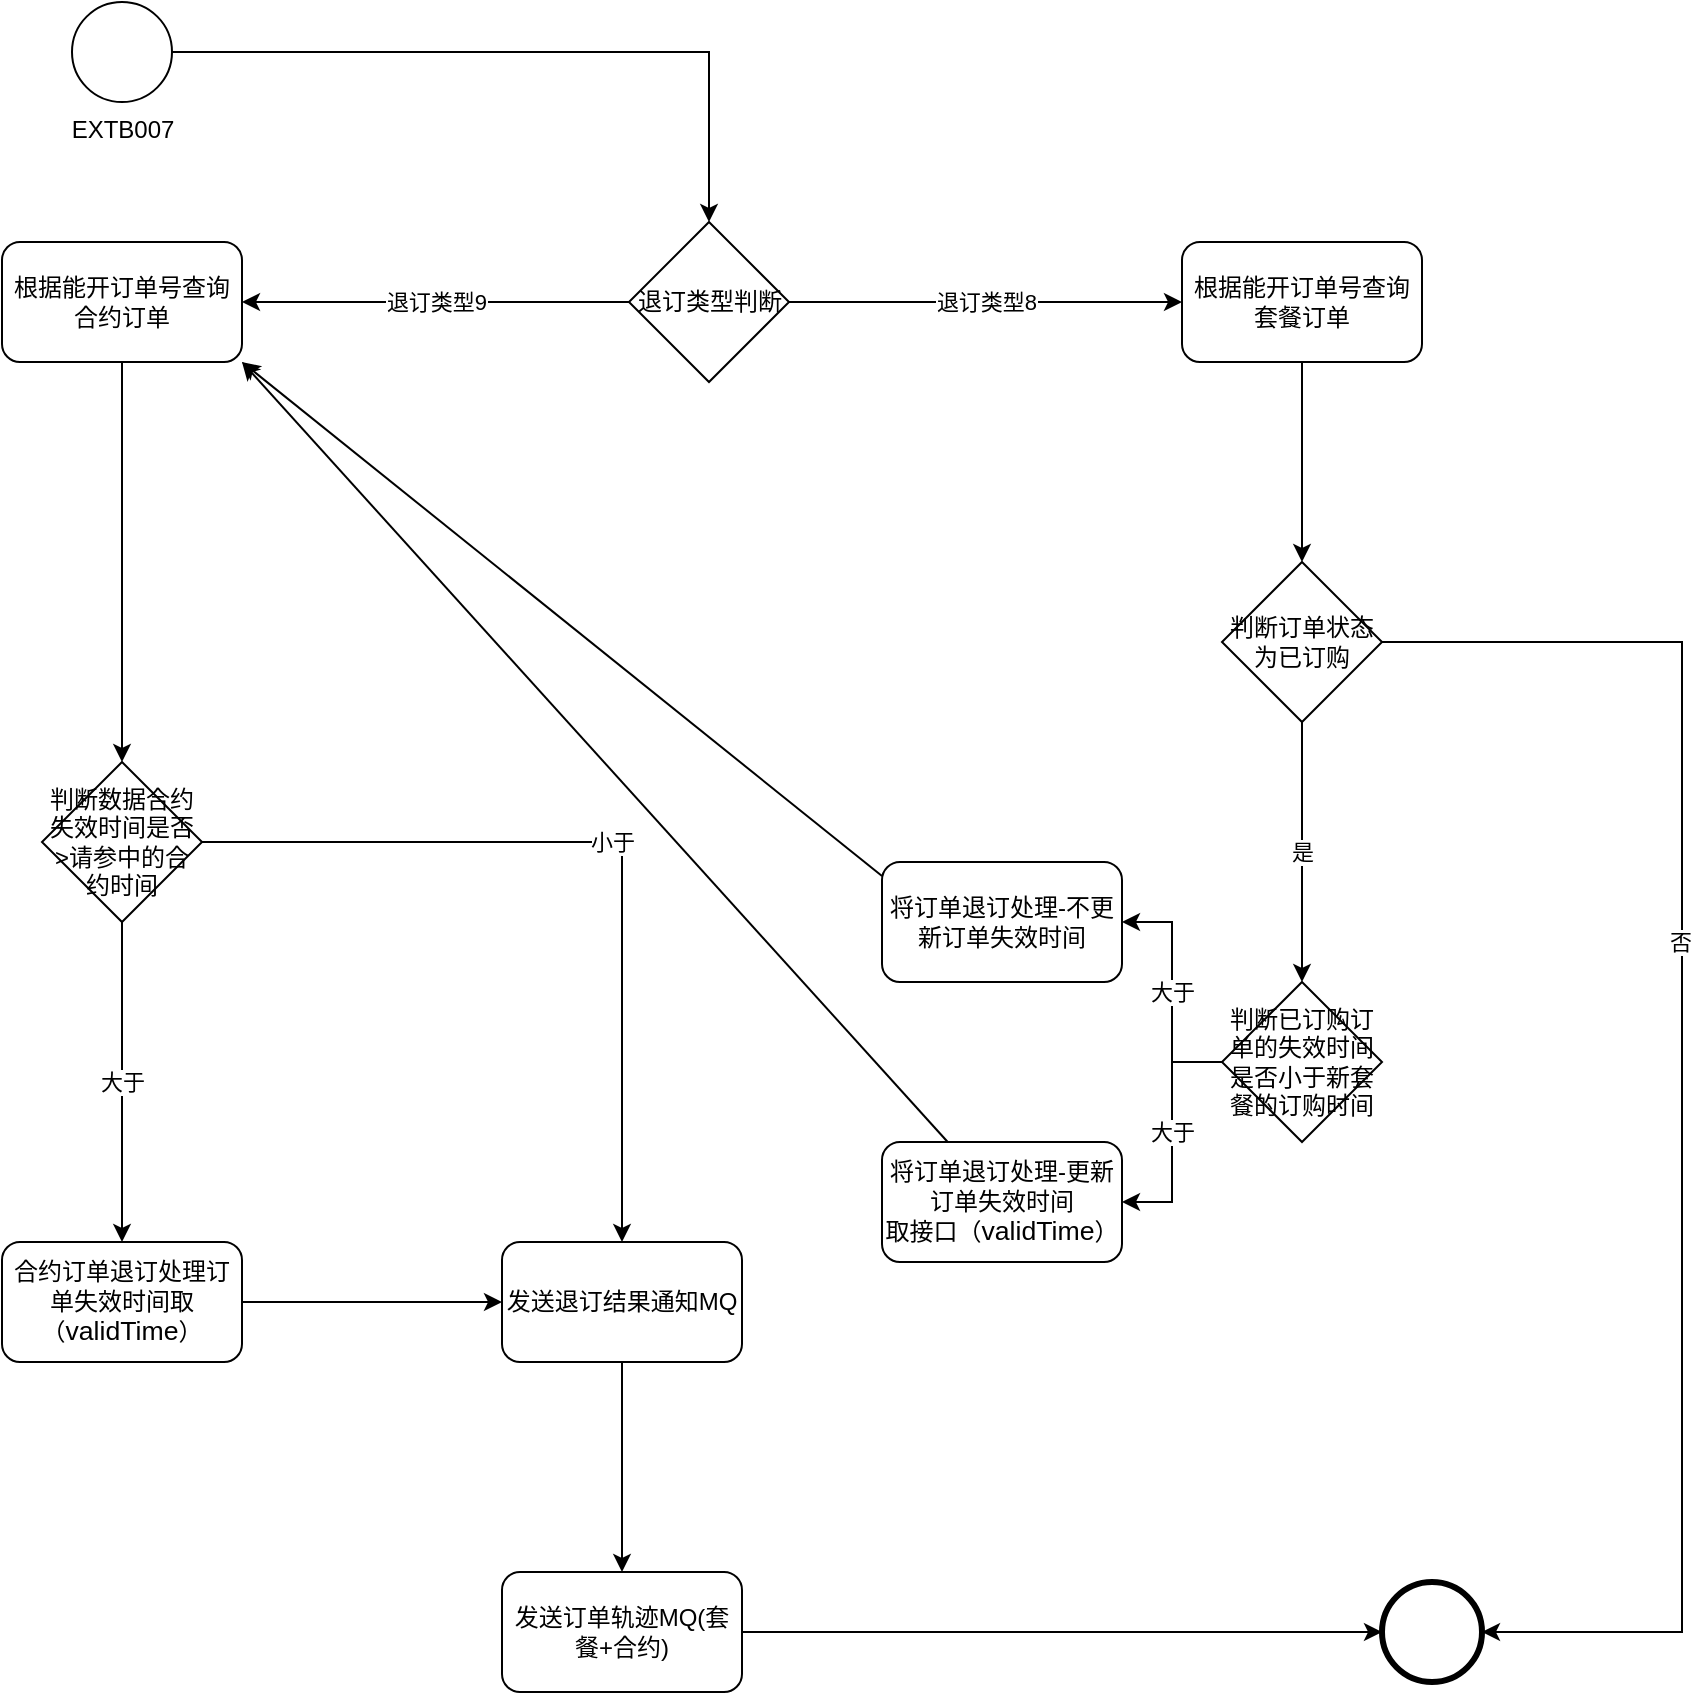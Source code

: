 <mxfile version="14.1.3" type="github">
  <diagram id="OLpmRbxoKpBxzqkspNee" name="Page-1">
    <mxGraphModel dx="1185" dy="2973" grid="1" gridSize="10" guides="1" tooltips="1" connect="1" arrows="1" fold="1" page="1" pageScale="1" pageWidth="827" pageHeight="1169" math="0" shadow="0">
      <root>
        <mxCell id="0" />
        <mxCell id="1" parent="0" />
        <mxCell id="CTi2nCjmbjgdPDQ9QbI_-5" value="" style="edgeStyle=orthogonalEdgeStyle;rounded=0;orthogonalLoop=1;jettySize=auto;html=1;" parent="1" source="CTi2nCjmbjgdPDQ9QbI_-1" target="CTi2nCjmbjgdPDQ9QbI_-6" edge="1">
          <mxGeometry relative="1" as="geometry">
            <mxPoint x="195" y="-1095" as="targetPoint" />
          </mxGeometry>
        </mxCell>
        <mxCell id="CTi2nCjmbjgdPDQ9QbI_-1" value="EXTB007&lt;br&gt;" style="shape=mxgraph.bpmn.shape;html=1;verticalLabelPosition=bottom;labelBackgroundColor=#ffffff;verticalAlign=top;align=center;perimeter=ellipsePerimeter;outlineConnect=0;outline=standard;symbol=general;" parent="1" vertex="1">
          <mxGeometry x="95" y="-1190" width="50" height="50" as="geometry" />
        </mxCell>
        <mxCell id="CTi2nCjmbjgdPDQ9QbI_-3" value="" style="shape=mxgraph.bpmn.shape;html=1;verticalLabelPosition=bottom;labelBackgroundColor=#ffffff;verticalAlign=top;align=center;perimeter=ellipsePerimeter;outlineConnect=0;outline=end;symbol=general;" parent="1" vertex="1">
          <mxGeometry x="750" y="-400" width="50" height="50" as="geometry" />
        </mxCell>
        <mxCell id="CTi2nCjmbjgdPDQ9QbI_-9" value="退订类型9" style="edgeStyle=orthogonalEdgeStyle;rounded=0;orthogonalLoop=1;jettySize=auto;html=1;entryX=1;entryY=0.5;entryDx=0;entryDy=0;" parent="1" source="CTi2nCjmbjgdPDQ9QbI_-6" target="CTi2nCjmbjgdPDQ9QbI_-7" edge="1">
          <mxGeometry relative="1" as="geometry" />
        </mxCell>
        <mxCell id="CTi2nCjmbjgdPDQ9QbI_-10" value="退订类型8" style="edgeStyle=orthogonalEdgeStyle;rounded=0;orthogonalLoop=1;jettySize=auto;html=1;entryX=0;entryY=0.5;entryDx=0;entryDy=0;" parent="1" source="CTi2nCjmbjgdPDQ9QbI_-6" target="CTi2nCjmbjgdPDQ9QbI_-8" edge="1">
          <mxGeometry relative="1" as="geometry" />
        </mxCell>
        <mxCell id="CTi2nCjmbjgdPDQ9QbI_-6" value="退订类型判断" style="rhombus;whiteSpace=wrap;html=1;" parent="1" vertex="1">
          <mxGeometry x="373.5" y="-1080" width="80" height="80" as="geometry" />
        </mxCell>
        <mxCell id="CTi2nCjmbjgdPDQ9QbI_-20" style="edgeStyle=orthogonalEdgeStyle;rounded=0;orthogonalLoop=1;jettySize=auto;html=1;" parent="1" source="CTi2nCjmbjgdPDQ9QbI_-7" target="CTi2nCjmbjgdPDQ9QbI_-19" edge="1">
          <mxGeometry relative="1" as="geometry" />
        </mxCell>
        <mxCell id="CTi2nCjmbjgdPDQ9QbI_-7" value="根据能开订单号查询合约订单" style="rounded=1;whiteSpace=wrap;html=1;" parent="1" vertex="1">
          <mxGeometry x="60" y="-1070" width="120" height="60" as="geometry" />
        </mxCell>
        <mxCell id="CTi2nCjmbjgdPDQ9QbI_-12" style="edgeStyle=orthogonalEdgeStyle;rounded=0;orthogonalLoop=1;jettySize=auto;html=1;" parent="1" source="CTi2nCjmbjgdPDQ9QbI_-8" target="CTi2nCjmbjgdPDQ9QbI_-11" edge="1">
          <mxGeometry relative="1" as="geometry" />
        </mxCell>
        <mxCell id="CTi2nCjmbjgdPDQ9QbI_-8" value="根据能开订单号查询套餐订单" style="rounded=1;whiteSpace=wrap;html=1;" parent="1" vertex="1">
          <mxGeometry x="650" y="-1070" width="120" height="60" as="geometry" />
        </mxCell>
        <mxCell id="CTi2nCjmbjgdPDQ9QbI_-14" value="是" style="edgeStyle=orthogonalEdgeStyle;rounded=0;orthogonalLoop=1;jettySize=auto;html=1;" parent="1" source="CTi2nCjmbjgdPDQ9QbI_-11" target="BhMj_acDc-M29e1emYOk-1" edge="1">
          <mxGeometry relative="1" as="geometry">
            <mxPoint x="670" y="-690" as="sourcePoint" />
            <mxPoint x="670" y="-750" as="targetPoint" />
          </mxGeometry>
        </mxCell>
        <mxCell id="CTi2nCjmbjgdPDQ9QbI_-17" style="edgeStyle=orthogonalEdgeStyle;rounded=0;orthogonalLoop=1;jettySize=auto;html=1;" parent="1" source="CTi2nCjmbjgdPDQ9QbI_-11" target="CTi2nCjmbjgdPDQ9QbI_-3" edge="1">
          <mxGeometry relative="1" as="geometry">
            <Array as="points">
              <mxPoint x="900" y="-870" />
              <mxPoint x="900" y="-375" />
            </Array>
          </mxGeometry>
        </mxCell>
        <mxCell id="CTi2nCjmbjgdPDQ9QbI_-18" value="否" style="edgeLabel;html=1;align=center;verticalAlign=middle;resizable=0;points=[];" parent="CTi2nCjmbjgdPDQ9QbI_-17" vertex="1" connectable="0">
          <mxGeometry x="-0.528" y="-1" relative="1" as="geometry">
            <mxPoint y="124" as="offset" />
          </mxGeometry>
        </mxCell>
        <mxCell id="CTi2nCjmbjgdPDQ9QbI_-11" value="判断订单状态为已订购" style="rhombus;whiteSpace=wrap;html=1;" parent="1" vertex="1">
          <mxGeometry x="670" y="-910" width="80" height="80" as="geometry" />
        </mxCell>
        <mxCell id="CTi2nCjmbjgdPDQ9QbI_-13" value="将订单退订处理-更新订单失效时间&lt;br&gt;取接口（&lt;span lang=&quot;EN-US&quot; style=&quot;font-size: 10pt ; font-family: &amp;#34;calibri&amp;#34; , sans-serif&quot;&gt;validTime&lt;/span&gt;）" style="rounded=1;whiteSpace=wrap;html=1;" parent="1" vertex="1">
          <mxGeometry x="500" y="-620" width="120" height="60" as="geometry" />
        </mxCell>
        <mxCell id="CTi2nCjmbjgdPDQ9QbI_-16" value="" style="endArrow=classic;html=1;entryX=1;entryY=1;entryDx=0;entryDy=0;" parent="1" source="CTi2nCjmbjgdPDQ9QbI_-13" target="CTi2nCjmbjgdPDQ9QbI_-7" edge="1">
          <mxGeometry width="50" height="50" relative="1" as="geometry">
            <mxPoint x="390" y="-820" as="sourcePoint" />
            <mxPoint x="440" y="-870" as="targetPoint" />
          </mxGeometry>
        </mxCell>
        <mxCell id="CTi2nCjmbjgdPDQ9QbI_-22" value="大于" style="edgeStyle=orthogonalEdgeStyle;rounded=0;orthogonalLoop=1;jettySize=auto;html=1;" parent="1" source="CTi2nCjmbjgdPDQ9QbI_-19" target="CTi2nCjmbjgdPDQ9QbI_-21" edge="1">
          <mxGeometry relative="1" as="geometry">
            <mxPoint x="120" y="-680" as="sourcePoint" />
          </mxGeometry>
        </mxCell>
        <mxCell id="CTi2nCjmbjgdPDQ9QbI_-32" value="小于" style="edgeStyle=orthogonalEdgeStyle;rounded=0;orthogonalLoop=1;jettySize=auto;html=1;entryX=0.5;entryY=0;entryDx=0;entryDy=0;" parent="1" source="CTi2nCjmbjgdPDQ9QbI_-19" target="CTi2nCjmbjgdPDQ9QbI_-24" edge="1">
          <mxGeometry relative="1" as="geometry">
            <mxPoint x="160" y="-720" as="sourcePoint" />
          </mxGeometry>
        </mxCell>
        <mxCell id="CTi2nCjmbjgdPDQ9QbI_-19" value="判断数据合约失效时间是否&amp;gt;请参中的合约时间" style="rhombus;whiteSpace=wrap;html=1;" parent="1" vertex="1">
          <mxGeometry x="80" y="-810" width="80" height="80" as="geometry" />
        </mxCell>
        <mxCell id="CTi2nCjmbjgdPDQ9QbI_-25" value="" style="edgeStyle=orthogonalEdgeStyle;rounded=0;orthogonalLoop=1;jettySize=auto;html=1;" parent="1" source="CTi2nCjmbjgdPDQ9QbI_-21" target="CTi2nCjmbjgdPDQ9QbI_-24" edge="1">
          <mxGeometry relative="1" as="geometry" />
        </mxCell>
        <mxCell id="CTi2nCjmbjgdPDQ9QbI_-21" value="合约订单退订处理订单失效时间取（&lt;span lang=&quot;EN-US&quot; style=&quot;font-size: 10pt ; font-family: &amp;#34;calibri&amp;#34; , sans-serif&quot;&gt;validTime&lt;/span&gt;）" style="rounded=1;whiteSpace=wrap;html=1;" parent="1" vertex="1">
          <mxGeometry x="60" y="-570" width="120" height="60" as="geometry" />
        </mxCell>
        <mxCell id="CTi2nCjmbjgdPDQ9QbI_-33" style="edgeStyle=orthogonalEdgeStyle;rounded=0;orthogonalLoop=1;jettySize=auto;html=1;" parent="1" source="CTi2nCjmbjgdPDQ9QbI_-24" target="CTi2nCjmbjgdPDQ9QbI_-26" edge="1">
          <mxGeometry relative="1" as="geometry" />
        </mxCell>
        <mxCell id="CTi2nCjmbjgdPDQ9QbI_-24" value="发送退订结果通知MQ" style="rounded=1;whiteSpace=wrap;html=1;" parent="1" vertex="1">
          <mxGeometry x="310" y="-570" width="120" height="60" as="geometry" />
        </mxCell>
        <mxCell id="CTi2nCjmbjgdPDQ9QbI_-28" style="edgeStyle=orthogonalEdgeStyle;rounded=0;orthogonalLoop=1;jettySize=auto;html=1;entryX=0;entryY=0.5;entryDx=0;entryDy=0;" parent="1" source="CTi2nCjmbjgdPDQ9QbI_-26" target="CTi2nCjmbjgdPDQ9QbI_-3" edge="1">
          <mxGeometry relative="1" as="geometry" />
        </mxCell>
        <mxCell id="CTi2nCjmbjgdPDQ9QbI_-26" value="发送订单轨迹MQ(套餐+合约)" style="rounded=1;whiteSpace=wrap;html=1;" parent="1" vertex="1">
          <mxGeometry x="310" y="-405" width="120" height="60" as="geometry" />
        </mxCell>
        <mxCell id="BhMj_acDc-M29e1emYOk-3" value="大于" style="edgeStyle=orthogonalEdgeStyle;rounded=0;orthogonalLoop=1;jettySize=auto;html=1;" edge="1" parent="1" source="BhMj_acDc-M29e1emYOk-1" target="CTi2nCjmbjgdPDQ9QbI_-13">
          <mxGeometry relative="1" as="geometry" />
        </mxCell>
        <mxCell id="BhMj_acDc-M29e1emYOk-5" value="大于" style="edgeStyle=orthogonalEdgeStyle;rounded=0;orthogonalLoop=1;jettySize=auto;html=1;" edge="1" parent="1" source="BhMj_acDc-M29e1emYOk-1" target="BhMj_acDc-M29e1emYOk-4">
          <mxGeometry relative="1" as="geometry" />
        </mxCell>
        <mxCell id="BhMj_acDc-M29e1emYOk-1" value="判断已订购订单的失效时间是否小于新套餐的订购时间" style="rhombus;whiteSpace=wrap;html=1;" vertex="1" parent="1">
          <mxGeometry x="670" y="-700" width="80" height="80" as="geometry" />
        </mxCell>
        <mxCell id="BhMj_acDc-M29e1emYOk-4" value="将订单退订处理-不更新订单失效时间" style="rounded=1;whiteSpace=wrap;html=1;" vertex="1" parent="1">
          <mxGeometry x="500" y="-760" width="120" height="60" as="geometry" />
        </mxCell>
        <mxCell id="BhMj_acDc-M29e1emYOk-6" value="" style="endArrow=classic;html=1;exitX=0;exitY=0.117;exitDx=0;exitDy=0;exitPerimeter=0;entryX=1;entryY=1;entryDx=0;entryDy=0;" edge="1" parent="1" source="BhMj_acDc-M29e1emYOk-4" target="CTi2nCjmbjgdPDQ9QbI_-7">
          <mxGeometry width="50" height="50" relative="1" as="geometry">
            <mxPoint x="430" y="-750" as="sourcePoint" />
            <mxPoint x="480" y="-800" as="targetPoint" />
          </mxGeometry>
        </mxCell>
      </root>
    </mxGraphModel>
  </diagram>
</mxfile>
